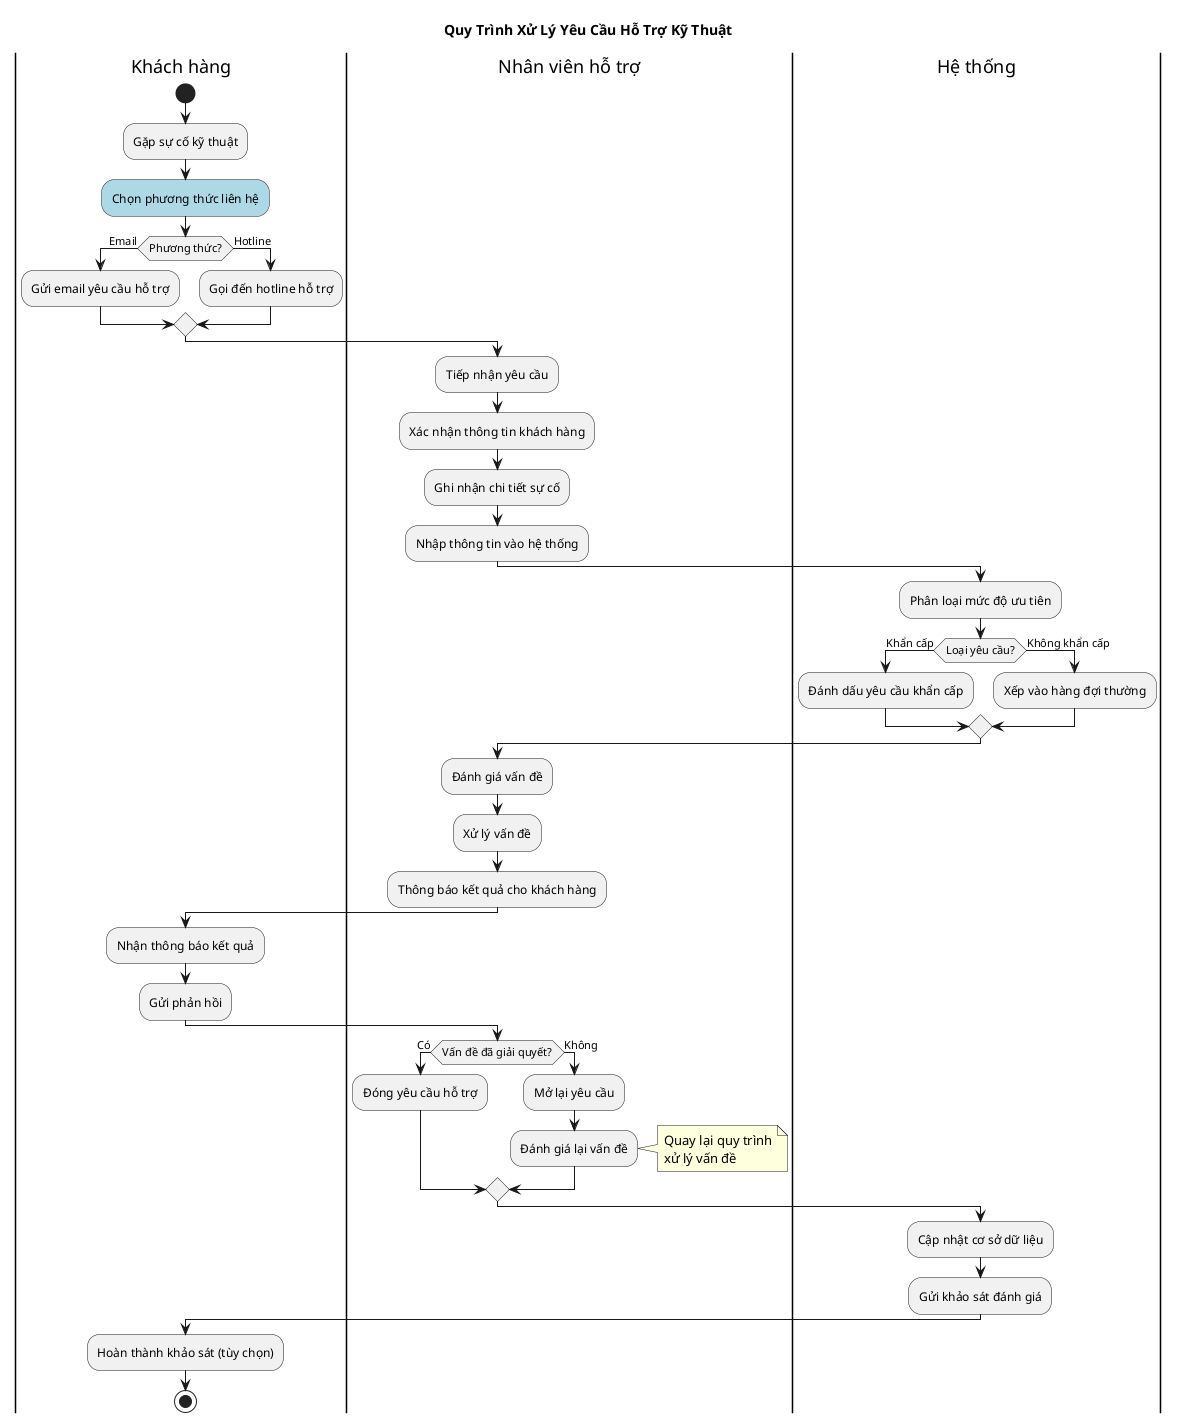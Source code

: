 @startuml
skinparam handwritten false

title Quy Trình Xử Lý Yêu Cầu Hỗ Trợ Kỹ Thuật

|Khách hàng|
start
:Gặp sự cố kỹ thuật;
#lightblue:Chọn phương thức liên hệ;
if (Phương thức?) then (Email)
  :Gửi email yêu cầu hỗ trợ;
else (Hotline)
  :Gọi đến hotline hỗ trợ;
endif

|Nhân viên hỗ trợ|
:Tiếp nhận yêu cầu;
:Xác nhận thông tin khách hàng;
:Ghi nhận chi tiết sự cố;
:Nhập thông tin vào hệ thống;

|Hệ thống|
:Phân loại mức độ ưu tiên;
if (Loại yêu cầu?) then (Khẩn cấp)
  :Đánh dấu yêu cầu khẩn cấp;
else (Không khẩn cấp)
  :Xếp vào hàng đợi thường;
endif

|Nhân viên hỗ trợ|
:Đánh giá vấn đề;
:Xử lý vấn đề;
:Thông báo kết quả cho khách hàng;

|Khách hàng|
:Nhận thông báo kết quả;
:Gửi phản hồi;

|Nhân viên hỗ trợ|
if (Vấn đề đã giải quyết?) then (Có)
  :Đóng yêu cầu hỗ trợ;
else (Không)
  :Mở lại yêu cầu;
  :Đánh giá lại vấn đề;
  note right
    Quay lại quy trình
    xử lý vấn đề
  end note
endif

|Hệ thống|
:Cập nhật cơ sở dữ liệu;
:Gửi khảo sát đánh giá;

|Khách hàng|
:Hoàn thành khảo sát (tùy chọn);
stop

@enduml
